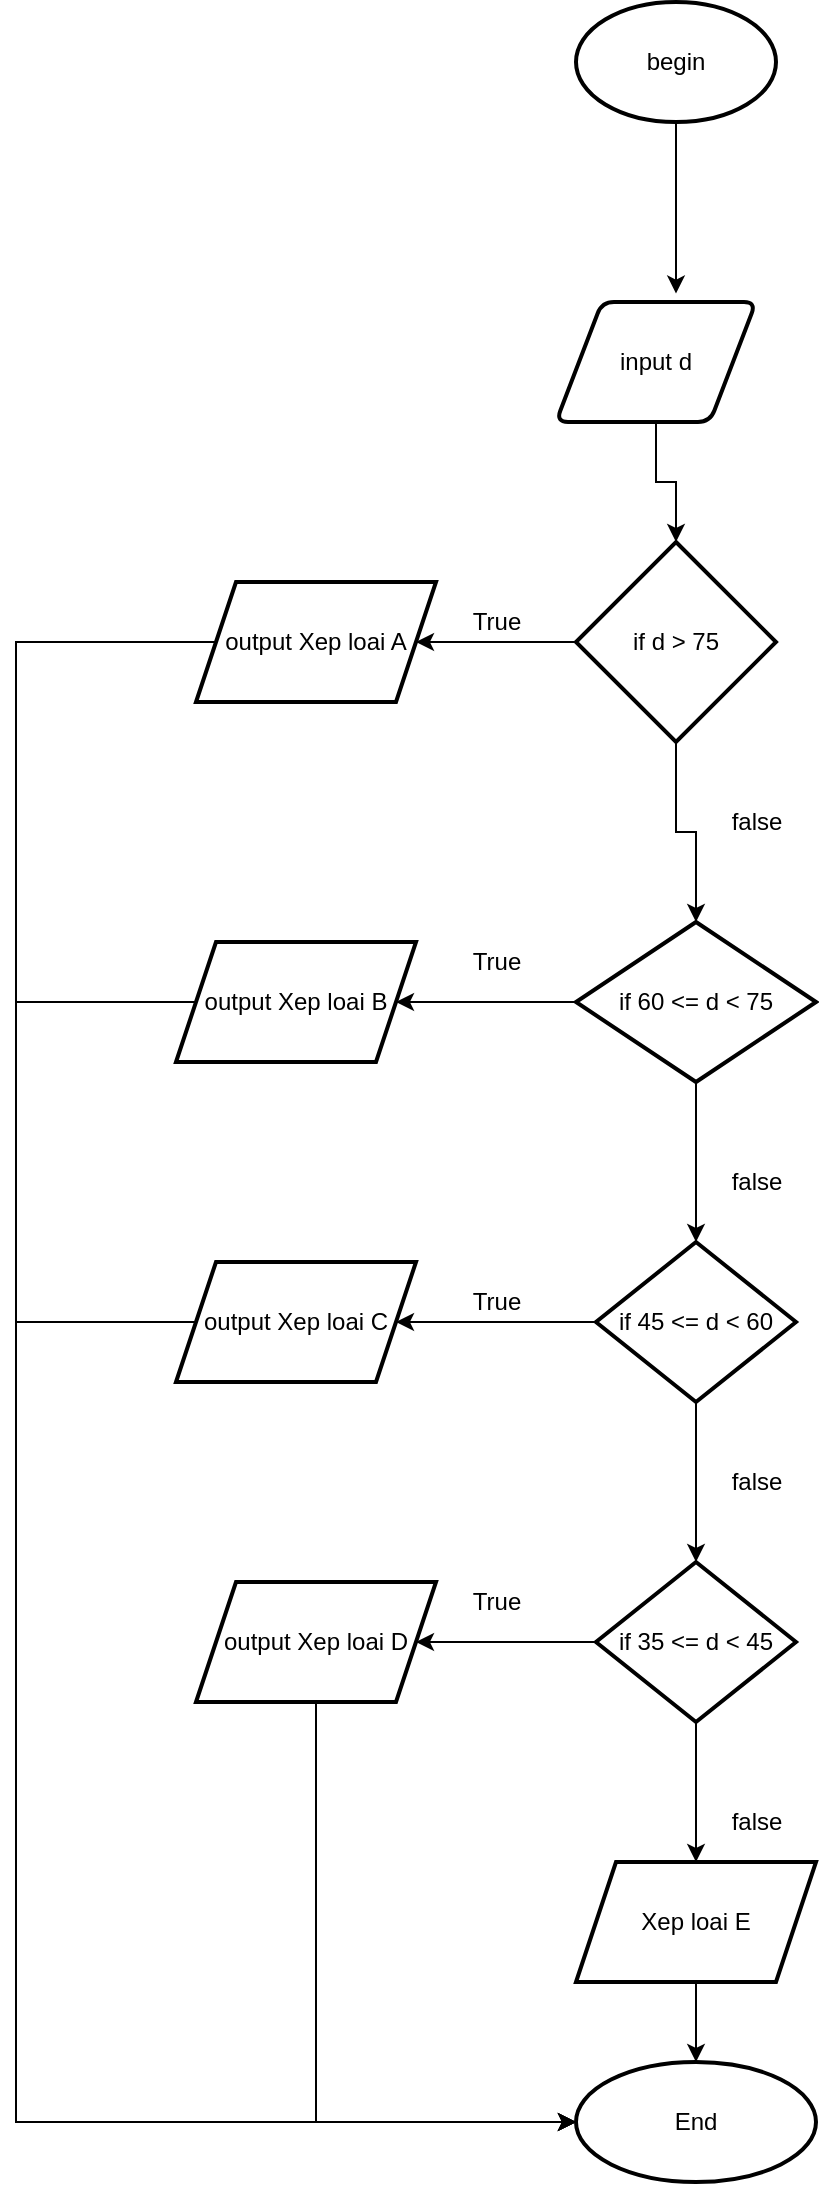 <mxfile version="15.4.0" type="device"><diagram id="C5RBs43oDa-KdzZeNtuy" name="Page-1"><mxGraphModel dx="1264" dy="592" grid="1" gridSize="10" guides="1" tooltips="1" connect="1" arrows="1" fold="1" page="1" pageScale="1" pageWidth="827" pageHeight="1169" math="0" shadow="0"><root><mxCell id="WIyWlLk6GJQsqaUBKTNV-0"/><mxCell id="WIyWlLk6GJQsqaUBKTNV-1" parent="WIyWlLk6GJQsqaUBKTNV-0"/><mxCell id="CV_Rv6VPNEJFKykQvJ5d-2" style="edgeStyle=orthogonalEdgeStyle;rounded=0;orthogonalLoop=1;jettySize=auto;html=1;entryX=0.6;entryY=-0.07;entryDx=0;entryDy=0;entryPerimeter=0;" edge="1" parent="WIyWlLk6GJQsqaUBKTNV-1" source="CV_Rv6VPNEJFKykQvJ5d-0" target="CV_Rv6VPNEJFKykQvJ5d-1"><mxGeometry relative="1" as="geometry"><mxPoint x="140" y="150" as="targetPoint"/></mxGeometry></mxCell><mxCell id="CV_Rv6VPNEJFKykQvJ5d-0" value="begin&lt;br&gt;" style="strokeWidth=2;html=1;shape=mxgraph.flowchart.start_1;whiteSpace=wrap;" vertex="1" parent="WIyWlLk6GJQsqaUBKTNV-1"><mxGeometry x="410" y="60" width="100" height="60" as="geometry"/></mxCell><mxCell id="CV_Rv6VPNEJFKykQvJ5d-5" value="" style="edgeStyle=orthogonalEdgeStyle;rounded=0;orthogonalLoop=1;jettySize=auto;html=1;" edge="1" parent="WIyWlLk6GJQsqaUBKTNV-1" source="CV_Rv6VPNEJFKykQvJ5d-1" target="CV_Rv6VPNEJFKykQvJ5d-3"><mxGeometry relative="1" as="geometry"/></mxCell><mxCell id="CV_Rv6VPNEJFKykQvJ5d-1" value="input d" style="shape=parallelogram;html=1;strokeWidth=2;perimeter=parallelogramPerimeter;whiteSpace=wrap;rounded=1;arcSize=12;size=0.23;" vertex="1" parent="WIyWlLk6GJQsqaUBKTNV-1"><mxGeometry x="400" y="210" width="100" height="60" as="geometry"/></mxCell><mxCell id="CV_Rv6VPNEJFKykQvJ5d-7" value="" style="edgeStyle=orthogonalEdgeStyle;rounded=0;orthogonalLoop=1;jettySize=auto;html=1;" edge="1" parent="WIyWlLk6GJQsqaUBKTNV-1" source="CV_Rv6VPNEJFKykQvJ5d-3" target="CV_Rv6VPNEJFKykQvJ5d-6"><mxGeometry relative="1" as="geometry"/></mxCell><mxCell id="CV_Rv6VPNEJFKykQvJ5d-10" value="" style="edgeStyle=orthogonalEdgeStyle;rounded=0;orthogonalLoop=1;jettySize=auto;html=1;" edge="1" parent="WIyWlLk6GJQsqaUBKTNV-1" source="CV_Rv6VPNEJFKykQvJ5d-3" target="CV_Rv6VPNEJFKykQvJ5d-9"><mxGeometry relative="1" as="geometry"/></mxCell><mxCell id="CV_Rv6VPNEJFKykQvJ5d-3" value="if d &amp;gt; 75" style="strokeWidth=2;html=1;shape=mxgraph.flowchart.decision;whiteSpace=wrap;" vertex="1" parent="WIyWlLk6GJQsqaUBKTNV-1"><mxGeometry x="410" y="330" width="100" height="100" as="geometry"/></mxCell><mxCell id="CV_Rv6VPNEJFKykQvJ5d-42" style="edgeStyle=orthogonalEdgeStyle;rounded=0;orthogonalLoop=1;jettySize=auto;html=1;entryX=0;entryY=0.5;entryDx=0;entryDy=0;" edge="1" parent="WIyWlLk6GJQsqaUBKTNV-1" source="CV_Rv6VPNEJFKykQvJ5d-6" target="CV_Rv6VPNEJFKykQvJ5d-33"><mxGeometry relative="1" as="geometry"><Array as="points"><mxPoint x="130" y="380"/><mxPoint x="130" y="1120"/></Array></mxGeometry></mxCell><mxCell id="CV_Rv6VPNEJFKykQvJ5d-6" value="output Xep loai A" style="shape=parallelogram;perimeter=parallelogramPerimeter;whiteSpace=wrap;html=1;fixedSize=1;strokeWidth=2;" vertex="1" parent="WIyWlLk6GJQsqaUBKTNV-1"><mxGeometry x="220" y="350" width="120" height="60" as="geometry"/></mxCell><mxCell id="CV_Rv6VPNEJFKykQvJ5d-8" value="True" style="text;html=1;resizable=0;autosize=1;align=center;verticalAlign=middle;points=[];fillColor=none;strokeColor=none;rounded=0;" vertex="1" parent="WIyWlLk6GJQsqaUBKTNV-1"><mxGeometry x="350" y="360" width="40" height="20" as="geometry"/></mxCell><mxCell id="CV_Rv6VPNEJFKykQvJ5d-13" value="" style="edgeStyle=orthogonalEdgeStyle;rounded=0;orthogonalLoop=1;jettySize=auto;html=1;" edge="1" parent="WIyWlLk6GJQsqaUBKTNV-1" source="CV_Rv6VPNEJFKykQvJ5d-9" target="CV_Rv6VPNEJFKykQvJ5d-12"><mxGeometry relative="1" as="geometry"/></mxCell><mxCell id="CV_Rv6VPNEJFKykQvJ5d-16" value="" style="edgeStyle=orthogonalEdgeStyle;rounded=0;orthogonalLoop=1;jettySize=auto;html=1;" edge="1" parent="WIyWlLk6GJQsqaUBKTNV-1" source="CV_Rv6VPNEJFKykQvJ5d-9" target="CV_Rv6VPNEJFKykQvJ5d-15"><mxGeometry relative="1" as="geometry"/></mxCell><mxCell id="CV_Rv6VPNEJFKykQvJ5d-9" value="if 60 &amp;lt;= d &amp;lt; 75" style="rhombus;whiteSpace=wrap;html=1;strokeWidth=2;" vertex="1" parent="WIyWlLk6GJQsqaUBKTNV-1"><mxGeometry x="410" y="520" width="120" height="80" as="geometry"/></mxCell><mxCell id="CV_Rv6VPNEJFKykQvJ5d-11" value="false" style="text;html=1;resizable=0;autosize=1;align=center;verticalAlign=middle;points=[];fillColor=none;strokeColor=none;rounded=0;" vertex="1" parent="WIyWlLk6GJQsqaUBKTNV-1"><mxGeometry x="480" y="460" width="40" height="20" as="geometry"/></mxCell><mxCell id="CV_Rv6VPNEJFKykQvJ5d-41" style="edgeStyle=orthogonalEdgeStyle;rounded=0;orthogonalLoop=1;jettySize=auto;html=1;entryX=0;entryY=0.5;entryDx=0;entryDy=0;" edge="1" parent="WIyWlLk6GJQsqaUBKTNV-1" source="CV_Rv6VPNEJFKykQvJ5d-12" target="CV_Rv6VPNEJFKykQvJ5d-33"><mxGeometry relative="1" as="geometry"><Array as="points"><mxPoint x="130" y="560"/><mxPoint x="130" y="1120"/></Array></mxGeometry></mxCell><mxCell id="CV_Rv6VPNEJFKykQvJ5d-12" value="output Xep loai B" style="shape=parallelogram;perimeter=parallelogramPerimeter;whiteSpace=wrap;html=1;fixedSize=1;strokeWidth=2;" vertex="1" parent="WIyWlLk6GJQsqaUBKTNV-1"><mxGeometry x="210" y="530" width="120" height="60" as="geometry"/></mxCell><mxCell id="CV_Rv6VPNEJFKykQvJ5d-14" value="True" style="text;html=1;resizable=0;autosize=1;align=center;verticalAlign=middle;points=[];fillColor=none;strokeColor=none;rounded=0;" vertex="1" parent="WIyWlLk6GJQsqaUBKTNV-1"><mxGeometry x="350" y="530" width="40" height="20" as="geometry"/></mxCell><mxCell id="CV_Rv6VPNEJFKykQvJ5d-18" value="" style="edgeStyle=orthogonalEdgeStyle;rounded=0;orthogonalLoop=1;jettySize=auto;html=1;" edge="1" parent="WIyWlLk6GJQsqaUBKTNV-1" source="CV_Rv6VPNEJFKykQvJ5d-15" target="CV_Rv6VPNEJFKykQvJ5d-17"><mxGeometry relative="1" as="geometry"/></mxCell><mxCell id="CV_Rv6VPNEJFKykQvJ5d-22" value="" style="edgeStyle=orthogonalEdgeStyle;rounded=0;orthogonalLoop=1;jettySize=auto;html=1;" edge="1" parent="WIyWlLk6GJQsqaUBKTNV-1" source="CV_Rv6VPNEJFKykQvJ5d-15" target="CV_Rv6VPNEJFKykQvJ5d-21"><mxGeometry relative="1" as="geometry"/></mxCell><mxCell id="CV_Rv6VPNEJFKykQvJ5d-15" value="if 45 &amp;lt;= d &amp;lt; 60" style="rhombus;whiteSpace=wrap;html=1;strokeWidth=2;" vertex="1" parent="WIyWlLk6GJQsqaUBKTNV-1"><mxGeometry x="420" y="680" width="100" height="80" as="geometry"/></mxCell><mxCell id="CV_Rv6VPNEJFKykQvJ5d-39" style="edgeStyle=orthogonalEdgeStyle;rounded=0;orthogonalLoop=1;jettySize=auto;html=1;entryX=0;entryY=0.5;entryDx=0;entryDy=0;" edge="1" parent="WIyWlLk6GJQsqaUBKTNV-1" source="CV_Rv6VPNEJFKykQvJ5d-17" target="CV_Rv6VPNEJFKykQvJ5d-33"><mxGeometry relative="1" as="geometry"><Array as="points"><mxPoint x="130" y="720"/><mxPoint x="130" y="1120"/></Array></mxGeometry></mxCell><mxCell id="CV_Rv6VPNEJFKykQvJ5d-17" value="output Xep loai C" style="shape=parallelogram;perimeter=parallelogramPerimeter;whiteSpace=wrap;html=1;fixedSize=1;strokeWidth=2;" vertex="1" parent="WIyWlLk6GJQsqaUBKTNV-1"><mxGeometry x="210" y="690" width="120" height="60" as="geometry"/></mxCell><mxCell id="CV_Rv6VPNEJFKykQvJ5d-19" value="false" style="text;html=1;resizable=0;autosize=1;align=center;verticalAlign=middle;points=[];fillColor=none;strokeColor=none;rounded=0;" vertex="1" parent="WIyWlLk6GJQsqaUBKTNV-1"><mxGeometry x="480" y="640" width="40" height="20" as="geometry"/></mxCell><mxCell id="CV_Rv6VPNEJFKykQvJ5d-20" value="True" style="text;html=1;resizable=0;autosize=1;align=center;verticalAlign=middle;points=[];fillColor=none;strokeColor=none;rounded=0;" vertex="1" parent="WIyWlLk6GJQsqaUBKTNV-1"><mxGeometry x="350" y="700" width="40" height="20" as="geometry"/></mxCell><mxCell id="CV_Rv6VPNEJFKykQvJ5d-26" value="" style="edgeStyle=orthogonalEdgeStyle;rounded=0;orthogonalLoop=1;jettySize=auto;html=1;" edge="1" parent="WIyWlLk6GJQsqaUBKTNV-1" source="CV_Rv6VPNEJFKykQvJ5d-21" target="CV_Rv6VPNEJFKykQvJ5d-25"><mxGeometry relative="1" as="geometry"/></mxCell><mxCell id="CV_Rv6VPNEJFKykQvJ5d-31" value="" style="edgeStyle=orthogonalEdgeStyle;rounded=0;orthogonalLoop=1;jettySize=auto;html=1;" edge="1" parent="WIyWlLk6GJQsqaUBKTNV-1" source="CV_Rv6VPNEJFKykQvJ5d-21" target="CV_Rv6VPNEJFKykQvJ5d-30"><mxGeometry relative="1" as="geometry"/></mxCell><mxCell id="CV_Rv6VPNEJFKykQvJ5d-21" value="if 35 &amp;lt;= d &amp;lt; 45" style="rhombus;whiteSpace=wrap;html=1;strokeWidth=2;" vertex="1" parent="WIyWlLk6GJQsqaUBKTNV-1"><mxGeometry x="420" y="840" width="100" height="80" as="geometry"/></mxCell><mxCell id="CV_Rv6VPNEJFKykQvJ5d-38" style="edgeStyle=orthogonalEdgeStyle;rounded=0;orthogonalLoop=1;jettySize=auto;html=1;entryX=0;entryY=0.5;entryDx=0;entryDy=0;" edge="1" parent="WIyWlLk6GJQsqaUBKTNV-1" source="CV_Rv6VPNEJFKykQvJ5d-25" target="CV_Rv6VPNEJFKykQvJ5d-33"><mxGeometry relative="1" as="geometry"><Array as="points"><mxPoint x="280" y="1120"/></Array></mxGeometry></mxCell><mxCell id="CV_Rv6VPNEJFKykQvJ5d-25" value="output Xep loai D" style="shape=parallelogram;perimeter=parallelogramPerimeter;whiteSpace=wrap;html=1;fixedSize=1;strokeWidth=2;" vertex="1" parent="WIyWlLk6GJQsqaUBKTNV-1"><mxGeometry x="220" y="850" width="120" height="60" as="geometry"/></mxCell><mxCell id="CV_Rv6VPNEJFKykQvJ5d-27" value="True" style="text;html=1;resizable=0;autosize=1;align=center;verticalAlign=middle;points=[];fillColor=none;strokeColor=none;rounded=0;" vertex="1" parent="WIyWlLk6GJQsqaUBKTNV-1"><mxGeometry x="350" y="850" width="40" height="20" as="geometry"/></mxCell><mxCell id="CV_Rv6VPNEJFKykQvJ5d-29" value="false" style="text;html=1;resizable=0;autosize=1;align=center;verticalAlign=middle;points=[];fillColor=none;strokeColor=none;rounded=0;" vertex="1" parent="WIyWlLk6GJQsqaUBKTNV-1"><mxGeometry x="480" y="790" width="40" height="20" as="geometry"/></mxCell><mxCell id="CV_Rv6VPNEJFKykQvJ5d-34" value="" style="edgeStyle=orthogonalEdgeStyle;rounded=0;orthogonalLoop=1;jettySize=auto;html=1;" edge="1" parent="WIyWlLk6GJQsqaUBKTNV-1" source="CV_Rv6VPNEJFKykQvJ5d-30" target="CV_Rv6VPNEJFKykQvJ5d-33"><mxGeometry relative="1" as="geometry"/></mxCell><mxCell id="CV_Rv6VPNEJFKykQvJ5d-30" value="Xep loai E" style="shape=parallelogram;perimeter=parallelogramPerimeter;whiteSpace=wrap;html=1;fixedSize=1;strokeWidth=2;" vertex="1" parent="WIyWlLk6GJQsqaUBKTNV-1"><mxGeometry x="410" y="990" width="120" height="60" as="geometry"/></mxCell><mxCell id="CV_Rv6VPNEJFKykQvJ5d-32" value="false" style="text;html=1;resizable=0;autosize=1;align=center;verticalAlign=middle;points=[];fillColor=none;strokeColor=none;rounded=0;" vertex="1" parent="WIyWlLk6GJQsqaUBKTNV-1"><mxGeometry x="480" y="960" width="40" height="20" as="geometry"/></mxCell><mxCell id="CV_Rv6VPNEJFKykQvJ5d-33" value="End" style="ellipse;whiteSpace=wrap;html=1;strokeWidth=2;" vertex="1" parent="WIyWlLk6GJQsqaUBKTNV-1"><mxGeometry x="410" y="1090" width="120" height="60" as="geometry"/></mxCell></root></mxGraphModel></diagram></mxfile>